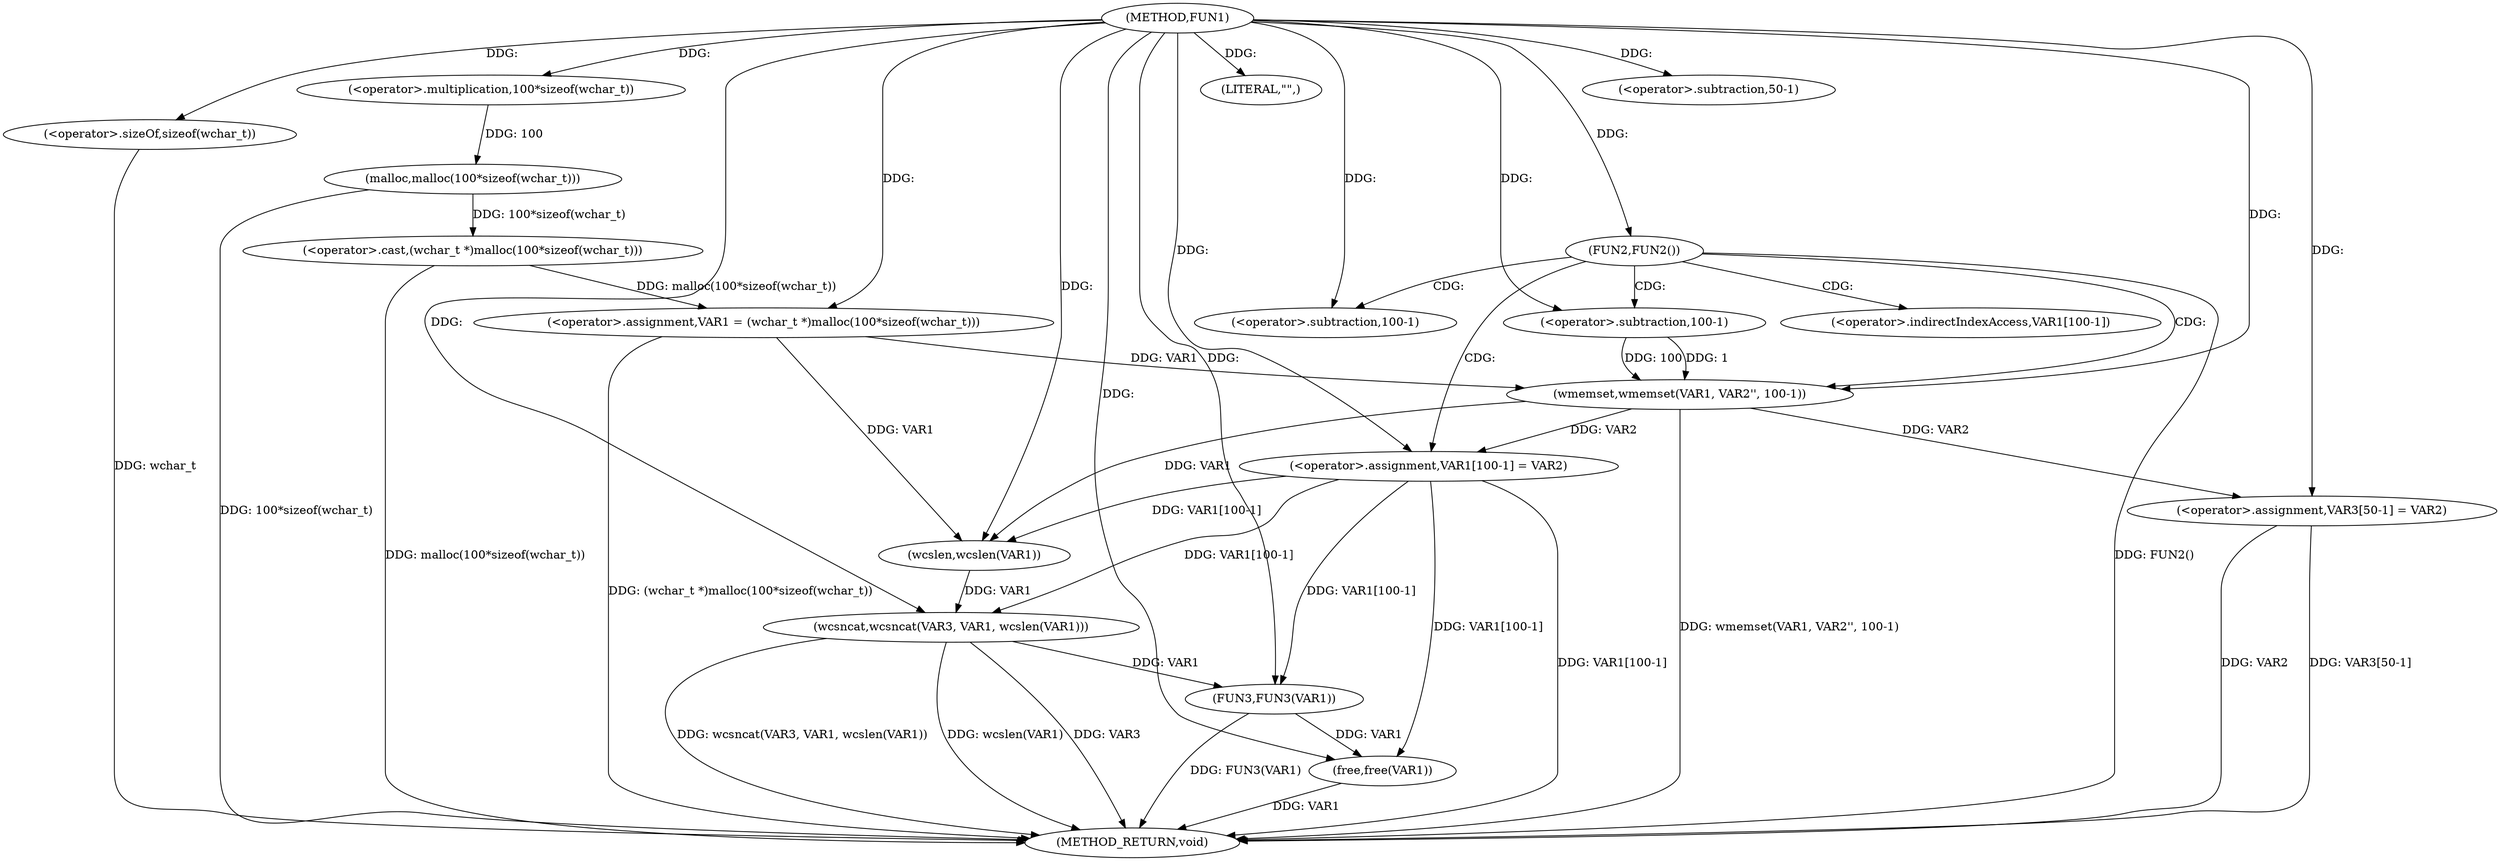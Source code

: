 digraph FUN1 {  
"1000100" [label = "(METHOD,FUN1)" ]
"1000146" [label = "(METHOD_RETURN,void)" ]
"1000103" [label = "(<operator>.assignment,VAR1 = (wchar_t *)malloc(100*sizeof(wchar_t)))" ]
"1000105" [label = "(<operator>.cast,(wchar_t *)malloc(100*sizeof(wchar_t)))" ]
"1000107" [label = "(malloc,malloc(100*sizeof(wchar_t)))" ]
"1000108" [label = "(<operator>.multiplication,100*sizeof(wchar_t))" ]
"1000110" [label = "(<operator>.sizeOf,sizeof(wchar_t))" ]
"1000113" [label = "(FUN2,FUN2())" ]
"1000115" [label = "(wmemset,wmemset(VAR1, VAR2'', 100-1))" ]
"1000118" [label = "(<operator>.subtraction,100-1)" ]
"1000121" [label = "(<operator>.assignment,VAR1[100-1] = VAR2)" ]
"1000124" [label = "(<operator>.subtraction,100-1)" ]
"1000129" [label = "(LITERAL,\"\",)" ]
"1000130" [label = "(wcsncat,wcsncat(VAR3, VAR1, wcslen(VAR1)))" ]
"1000133" [label = "(wcslen,wcslen(VAR1))" ]
"1000135" [label = "(<operator>.assignment,VAR3[50-1] = VAR2)" ]
"1000138" [label = "(<operator>.subtraction,50-1)" ]
"1000142" [label = "(FUN3,FUN3(VAR1))" ]
"1000144" [label = "(free,free(VAR1))" ]
"1000122" [label = "(<operator>.indirectIndexAccess,VAR1[100-1])" ]
  "1000130" -> "1000146"  [ label = "DDG: wcsncat(VAR3, VAR1, wcslen(VAR1))"] 
  "1000142" -> "1000146"  [ label = "DDG: FUN3(VAR1)"] 
  "1000107" -> "1000146"  [ label = "DDG: 100*sizeof(wchar_t)"] 
  "1000105" -> "1000146"  [ label = "DDG: malloc(100*sizeof(wchar_t))"] 
  "1000103" -> "1000146"  [ label = "DDG: (wchar_t *)malloc(100*sizeof(wchar_t))"] 
  "1000135" -> "1000146"  [ label = "DDG: VAR2"] 
  "1000130" -> "1000146"  [ label = "DDG: wcslen(VAR1)"] 
  "1000110" -> "1000146"  [ label = "DDG: wchar_t"] 
  "1000115" -> "1000146"  [ label = "DDG: wmemset(VAR1, VAR2'', 100-1)"] 
  "1000113" -> "1000146"  [ label = "DDG: FUN2()"] 
  "1000135" -> "1000146"  [ label = "DDG: VAR3[50-1]"] 
  "1000121" -> "1000146"  [ label = "DDG: VAR1[100-1]"] 
  "1000144" -> "1000146"  [ label = "DDG: VAR1"] 
  "1000130" -> "1000146"  [ label = "DDG: VAR3"] 
  "1000105" -> "1000103"  [ label = "DDG: malloc(100*sizeof(wchar_t))"] 
  "1000100" -> "1000103"  [ label = "DDG: "] 
  "1000107" -> "1000105"  [ label = "DDG: 100*sizeof(wchar_t)"] 
  "1000108" -> "1000107"  [ label = "DDG: 100"] 
  "1000100" -> "1000108"  [ label = "DDG: "] 
  "1000100" -> "1000110"  [ label = "DDG: "] 
  "1000100" -> "1000113"  [ label = "DDG: "] 
  "1000103" -> "1000115"  [ label = "DDG: VAR1"] 
  "1000100" -> "1000115"  [ label = "DDG: "] 
  "1000118" -> "1000115"  [ label = "DDG: 100"] 
  "1000118" -> "1000115"  [ label = "DDG: 1"] 
  "1000100" -> "1000118"  [ label = "DDG: "] 
  "1000115" -> "1000121"  [ label = "DDG: VAR2"] 
  "1000100" -> "1000121"  [ label = "DDG: "] 
  "1000100" -> "1000124"  [ label = "DDG: "] 
  "1000100" -> "1000129"  [ label = "DDG: "] 
  "1000100" -> "1000130"  [ label = "DDG: "] 
  "1000133" -> "1000130"  [ label = "DDG: VAR1"] 
  "1000121" -> "1000130"  [ label = "DDG: VAR1[100-1]"] 
  "1000103" -> "1000133"  [ label = "DDG: VAR1"] 
  "1000121" -> "1000133"  [ label = "DDG: VAR1[100-1]"] 
  "1000115" -> "1000133"  [ label = "DDG: VAR1"] 
  "1000100" -> "1000133"  [ label = "DDG: "] 
  "1000100" -> "1000135"  [ label = "DDG: "] 
  "1000115" -> "1000135"  [ label = "DDG: VAR2"] 
  "1000100" -> "1000138"  [ label = "DDG: "] 
  "1000130" -> "1000142"  [ label = "DDG: VAR1"] 
  "1000121" -> "1000142"  [ label = "DDG: VAR1[100-1]"] 
  "1000100" -> "1000142"  [ label = "DDG: "] 
  "1000142" -> "1000144"  [ label = "DDG: VAR1"] 
  "1000121" -> "1000144"  [ label = "DDG: VAR1[100-1]"] 
  "1000100" -> "1000144"  [ label = "DDG: "] 
  "1000113" -> "1000121"  [ label = "CDG: "] 
  "1000113" -> "1000124"  [ label = "CDG: "] 
  "1000113" -> "1000115"  [ label = "CDG: "] 
  "1000113" -> "1000118"  [ label = "CDG: "] 
  "1000113" -> "1000122"  [ label = "CDG: "] 
}
